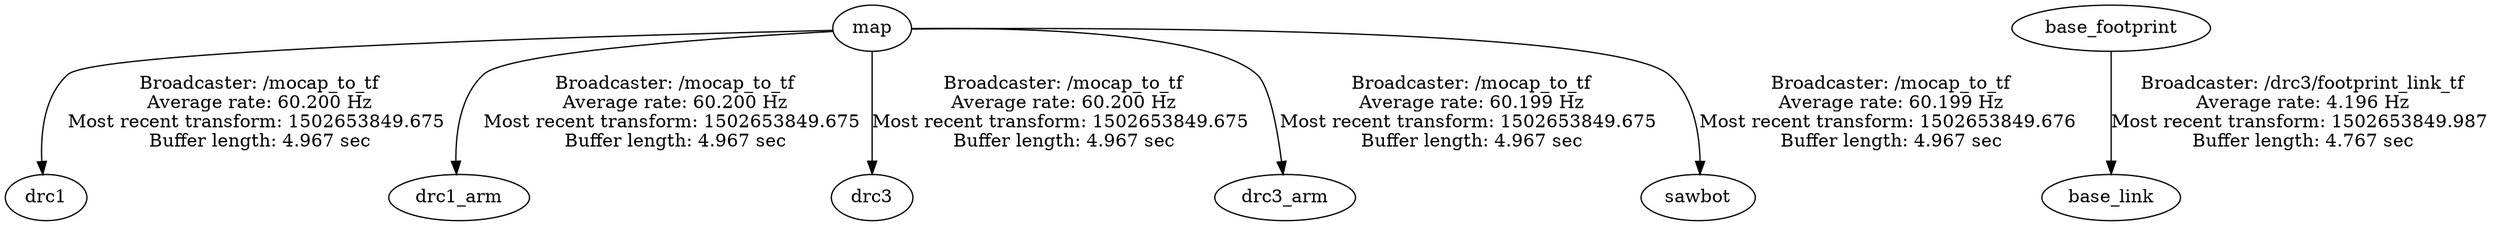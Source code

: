 digraph G {
"map" -> "drc1"[label="Broadcaster: /mocap_to_tf\nAverage rate: 60.200 Hz\nMost recent transform: 1502653849.675 \nBuffer length: 4.967 sec\n"];
"map" -> "drc1_arm"[label="Broadcaster: /mocap_to_tf\nAverage rate: 60.200 Hz\nMost recent transform: 1502653849.675 \nBuffer length: 4.967 sec\n"];
"map" -> "drc3"[label="Broadcaster: /mocap_to_tf\nAverage rate: 60.200 Hz\nMost recent transform: 1502653849.675 \nBuffer length: 4.967 sec\n"];
"map" -> "drc3_arm"[label="Broadcaster: /mocap_to_tf\nAverage rate: 60.199 Hz\nMost recent transform: 1502653849.675 \nBuffer length: 4.967 sec\n"];
"map" -> "sawbot"[label="Broadcaster: /mocap_to_tf\nAverage rate: 60.199 Hz\nMost recent transform: 1502653849.676 \nBuffer length: 4.967 sec\n"];
"base_footprint" -> "base_link"[label="Broadcaster: /drc3/footprint_link_tf\nAverage rate: 4.196 Hz\nMost recent transform: 1502653849.987 \nBuffer length: 4.767 sec\n"];
}